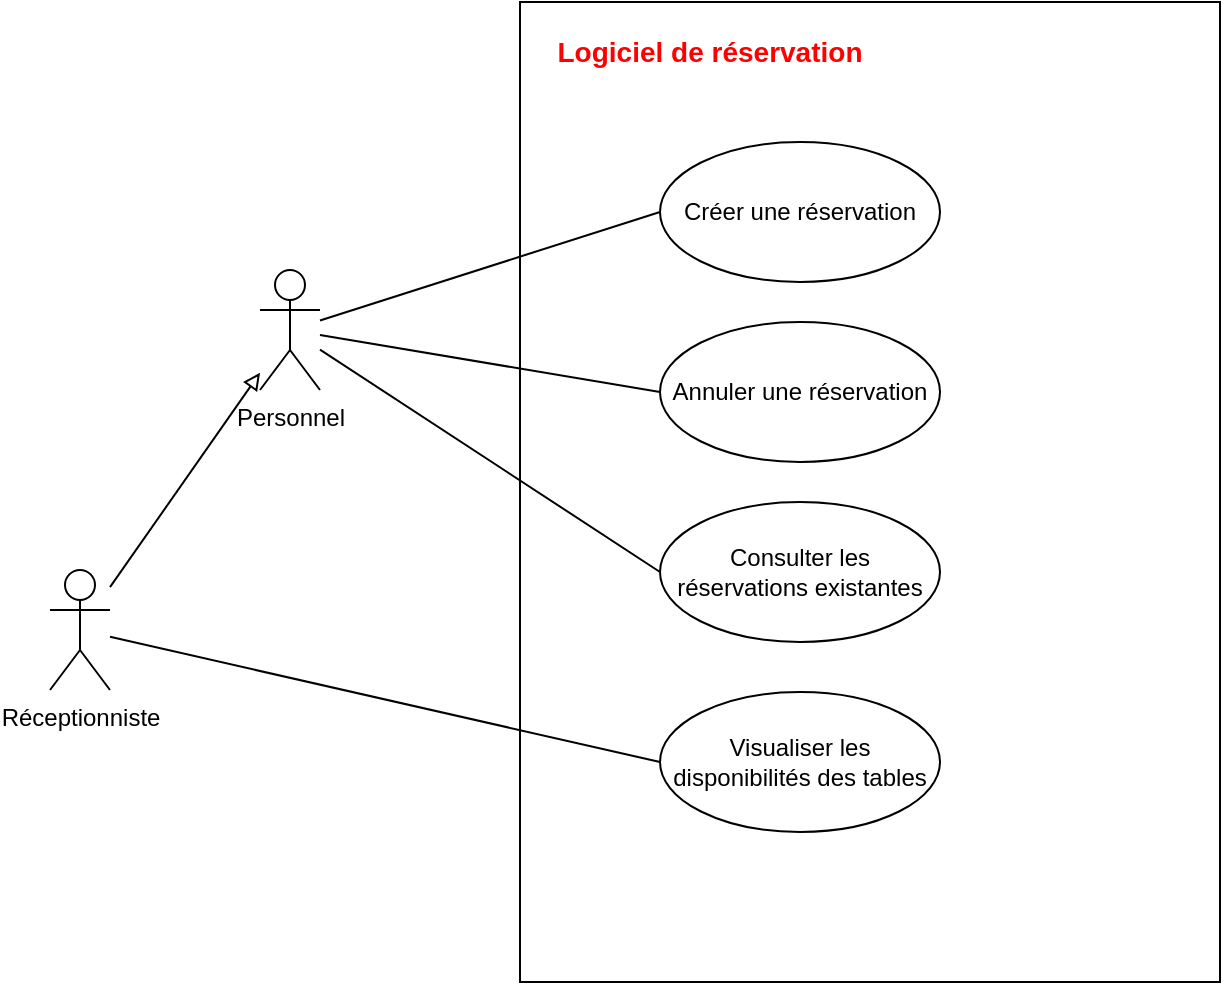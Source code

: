 <mxfile version="27.0.6">
  <diagram name="Page-1" id="G1MS4BEMhZZGdKrGg-kR">
    <mxGraphModel dx="898" dy="750" grid="1" gridSize="10" guides="1" tooltips="1" connect="1" arrows="1" fold="1" page="1" pageScale="1" pageWidth="827" pageHeight="1169" math="0" shadow="0">
      <root>
        <mxCell id="0" />
        <mxCell id="1" parent="0" />
        <mxCell id="ILdGlqZtgMftyd_i-rPF-1" value="" style="rounded=0;whiteSpace=wrap;html=1;" vertex="1" parent="1">
          <mxGeometry x="330" y="80" width="350" height="490" as="geometry" />
        </mxCell>
        <mxCell id="ILdGlqZtgMftyd_i-rPF-6" style="rounded=0;orthogonalLoop=1;jettySize=auto;html=1;endArrow=block;endFill=0;" edge="1" parent="1" source="ILdGlqZtgMftyd_i-rPF-2" target="ILdGlqZtgMftyd_i-rPF-4">
          <mxGeometry relative="1" as="geometry" />
        </mxCell>
        <mxCell id="ILdGlqZtgMftyd_i-rPF-8" style="rounded=0;orthogonalLoop=1;jettySize=auto;html=1;entryX=0;entryY=0.5;entryDx=0;entryDy=0;endArrow=none;startFill=0;" edge="1" parent="1" source="ILdGlqZtgMftyd_i-rPF-2" target="ILdGlqZtgMftyd_i-rPF-7">
          <mxGeometry relative="1" as="geometry" />
        </mxCell>
        <mxCell id="ILdGlqZtgMftyd_i-rPF-2" value="Réceptionniste" style="shape=umlActor;verticalLabelPosition=bottom;verticalAlign=top;html=1;outlineConnect=0;" vertex="1" parent="1">
          <mxGeometry x="95" y="364" width="30" height="60" as="geometry" />
        </mxCell>
        <mxCell id="ILdGlqZtgMftyd_i-rPF-12" style="rounded=0;orthogonalLoop=1;jettySize=auto;html=1;entryX=0;entryY=0.5;entryDx=0;entryDy=0;endArrow=none;startFill=0;" edge="1" parent="1" source="ILdGlqZtgMftyd_i-rPF-4" target="ILdGlqZtgMftyd_i-rPF-9">
          <mxGeometry relative="1" as="geometry" />
        </mxCell>
        <mxCell id="ILdGlqZtgMftyd_i-rPF-13" style="rounded=0;orthogonalLoop=1;jettySize=auto;html=1;entryX=0;entryY=0.5;entryDx=0;entryDy=0;endArrow=none;startFill=0;" edge="1" parent="1" source="ILdGlqZtgMftyd_i-rPF-4" target="ILdGlqZtgMftyd_i-rPF-10">
          <mxGeometry relative="1" as="geometry" />
        </mxCell>
        <mxCell id="ILdGlqZtgMftyd_i-rPF-14" style="rounded=0;orthogonalLoop=1;jettySize=auto;html=1;entryX=0;entryY=0.5;entryDx=0;entryDy=0;endArrow=none;startFill=0;" edge="1" parent="1" source="ILdGlqZtgMftyd_i-rPF-4" target="ILdGlqZtgMftyd_i-rPF-11">
          <mxGeometry relative="1" as="geometry" />
        </mxCell>
        <mxCell id="ILdGlqZtgMftyd_i-rPF-4" value="Personnel" style="shape=umlActor;verticalLabelPosition=bottom;verticalAlign=top;html=1;outlineConnect=0;" vertex="1" parent="1">
          <mxGeometry x="200" y="214" width="30" height="60" as="geometry" />
        </mxCell>
        <mxCell id="ILdGlqZtgMftyd_i-rPF-7" value="Visualiser les disponibilités des tables" style="ellipse;whiteSpace=wrap;html=1;" vertex="1" parent="1">
          <mxGeometry x="400" y="425" width="140" height="70" as="geometry" />
        </mxCell>
        <mxCell id="ILdGlqZtgMftyd_i-rPF-9" value="Créer une réservation" style="ellipse;whiteSpace=wrap;html=1;" vertex="1" parent="1">
          <mxGeometry x="400" y="150" width="140" height="70" as="geometry" />
        </mxCell>
        <mxCell id="ILdGlqZtgMftyd_i-rPF-10" value="Annuler une réservation" style="ellipse;whiteSpace=wrap;html=1;" vertex="1" parent="1">
          <mxGeometry x="400" y="240" width="140" height="70" as="geometry" />
        </mxCell>
        <mxCell id="ILdGlqZtgMftyd_i-rPF-11" value="Consulter les réservations existantes" style="ellipse;whiteSpace=wrap;html=1;" vertex="1" parent="1">
          <mxGeometry x="400" y="330" width="140" height="70" as="geometry" />
        </mxCell>
        <mxCell id="ILdGlqZtgMftyd_i-rPF-15" value="&lt;font style=&quot;color: light-dark(rgb(255, 0, 0), rgb(237, 237, 237)); font-size: 14px;&quot;&gt;&lt;b&gt;Logiciel de réservation&lt;/b&gt;&lt;/font&gt;" style="text;html=1;align=center;verticalAlign=middle;whiteSpace=wrap;rounded=0;" vertex="1" parent="1">
          <mxGeometry x="340" y="90" width="170" height="30" as="geometry" />
        </mxCell>
      </root>
    </mxGraphModel>
  </diagram>
</mxfile>
